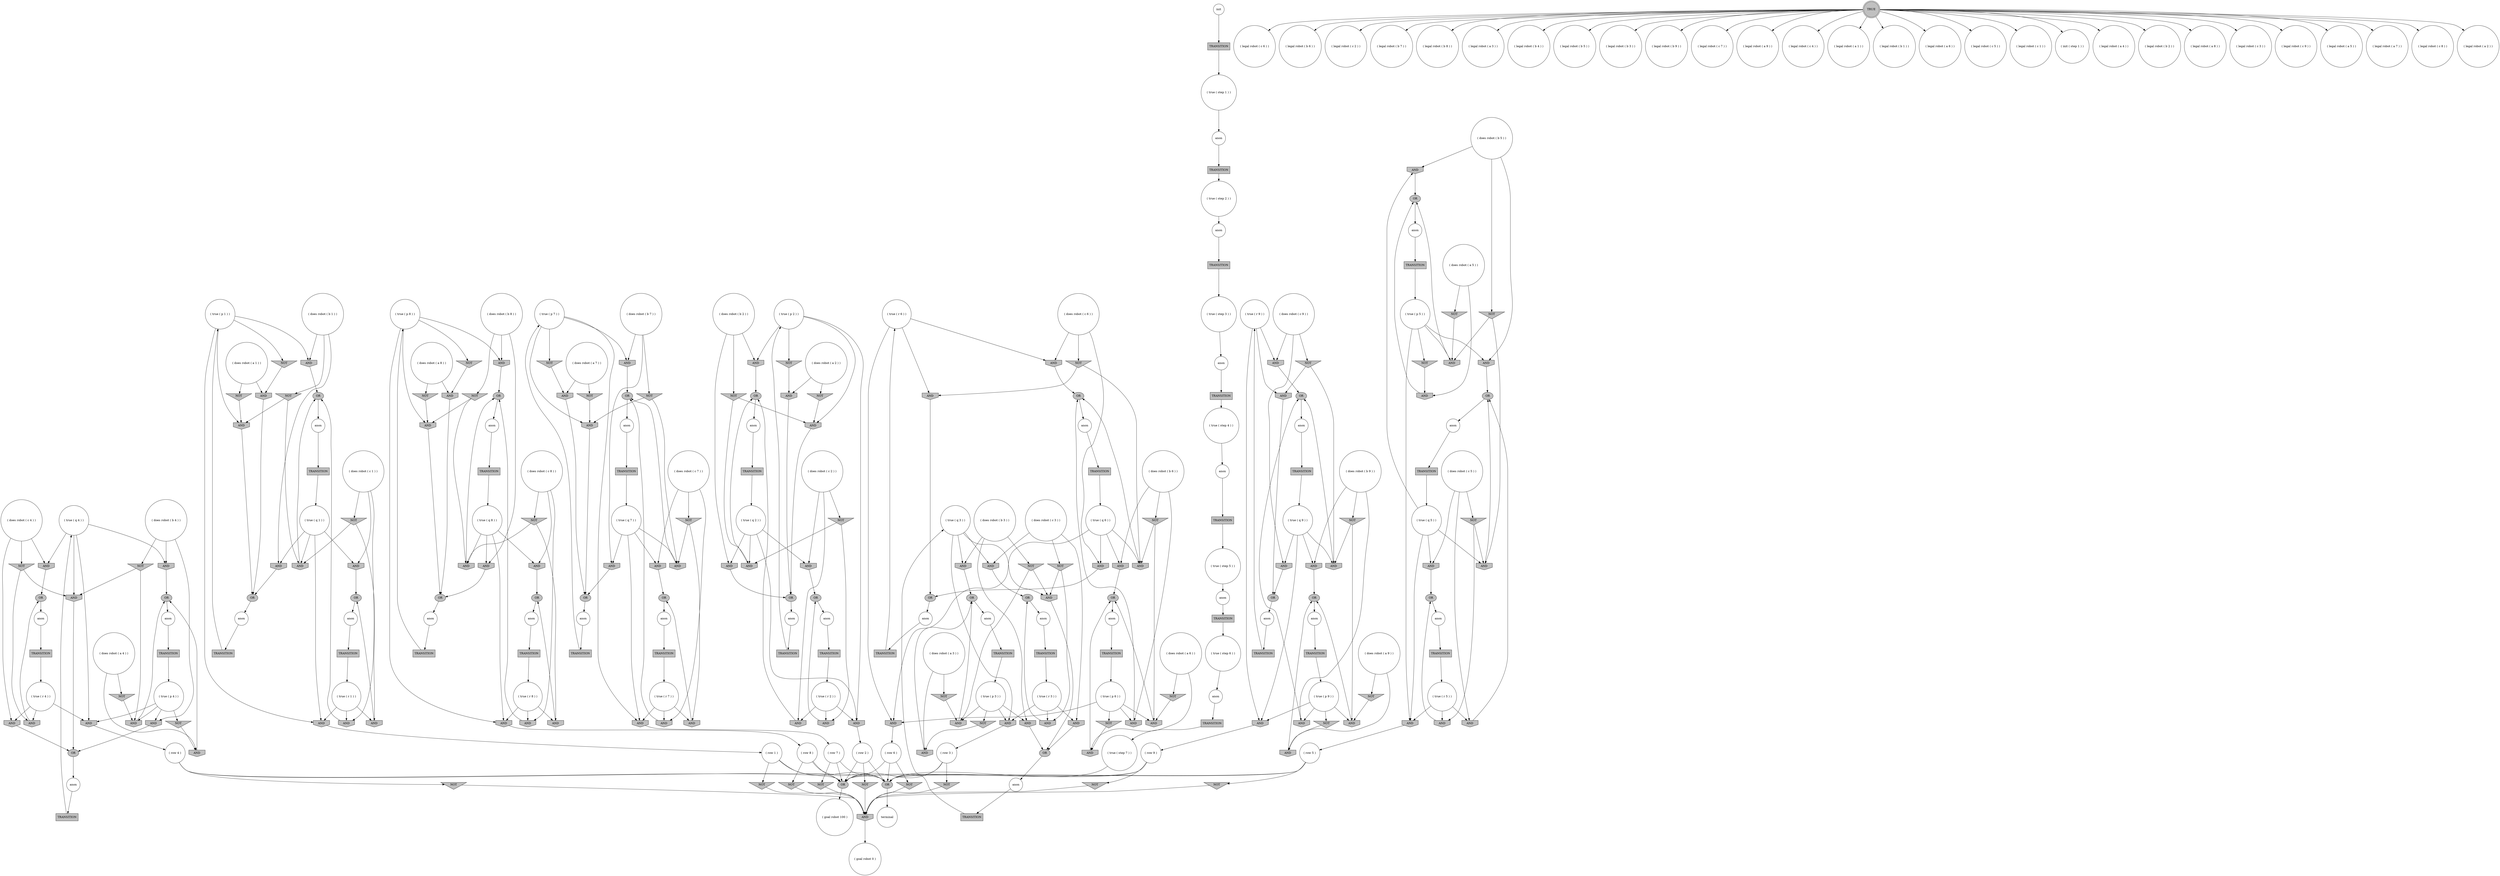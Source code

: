 digraph propNet
{
	"@15d529be"[shape=invhouse, style= filled, fillcolor=grey, label="AND"]; "@15d529be"->"@65334b1a"; 
	"@422eb6e9"[shape=circle, style= filled, fillcolor=white, label="( legal robot ( c 6 ) )"]; 
	"@54b8cdc"[shape=circle, style= filled, fillcolor=white, label="( legal robot ( b 6 ) )"]; 
	"@75cfa3d2"[shape=invhouse, style= filled, fillcolor=grey, label="AND"]; "@75cfa3d2"->"@8e7da60"; 
	"@45884319"[shape=box, style= filled, fillcolor=grey, label="TRANSITION"]; "@45884319"->"@16dd6ae7"; 
	"@55593225"[shape=invtriangle, style= filled, fillcolor=grey, label="NOT"]; "@55593225"->"@52eb46e9"; 
	"@27b4de03"[shape=ellipse, style= filled, fillcolor=grey, label="OR"]; "@27b4de03"->"@535bab52"; 
	"@3ac67f69"[shape=invhouse, style= filled, fillcolor=grey, label="AND"]; "@3ac67f69"->"@2ef7d41f"; 
	"@1faf67f0"[shape=circle, style= filled, fillcolor=white, label="( does robot ( c 4 ) )"]; "@1faf67f0"->"@73c94b51"; "@1faf67f0"->"@3ac67f69"; "@1faf67f0"->"@34d0cdd0"; 
	"@3bb6a350"[shape=circle, style= filled, fillcolor=white, label="anon"]; "@3bb6a350"->"@424de67"; 
	"@13a183d2"[shape=box, style= filled, fillcolor=grey, label="TRANSITION"]; "@13a183d2"->"@45609812"; 
	"@5260acdc"[shape=invhouse, style= filled, fillcolor=grey, label="AND"]; "@5260acdc"->"@6688cf9e"; 
	"@5886f847"[shape=circle, style= filled, fillcolor=white, label="( true ( p 7 ) )"]; "@5886f847"->"@68cab3bf"; "@5886f847"->"@479e0994"; "@5886f847"->"@7d8aea9e"; "@5886f847"->"@9e4acce"; 
	"@4bd66d2f"[shape=circle, style= filled, fillcolor=white, label="( does robot ( b 8 ) )"]; "@4bd66d2f"->"@4f025f9f"; "@4bd66d2f"->"@6a9a4f8e"; "@4bd66d2f"->"@12231e35"; 
	"@24aaa392"[shape=circle, style= filled, fillcolor=white, label="anon"]; "@24aaa392"->"@326d234c"; 
	"@6d3552ed"[shape=circle, style= filled, fillcolor=white, label="( true ( r 6 ) )"]; "@6d3552ed"->"@685de82a"; "@6d3552ed"->"@596e0123"; "@6d3552ed"->"@3eea8847"; 
	"@55ac9683"[shape=invhouse, style= filled, fillcolor=grey, label="AND"]; "@55ac9683"->"@3e9f26c7"; 
	"@165f5a4"[shape=circle, style= filled, fillcolor=white, label="( row 6 )"]; "@165f5a4"->"@266286e3"; "@165f5a4"->"@d28d900"; "@165f5a4"->"@28f337b"; 
	"@42aaf2ef"[shape=circle, style= filled, fillcolor=white, label="anon"]; "@42aaf2ef"->"@45884319"; 
	"@10853e51"[shape=box, style= filled, fillcolor=grey, label="TRANSITION"]; "@10853e51"->"@3dd6e4a4"; 
	"@21aec0d1"[shape=box, style= filled, fillcolor=grey, label="TRANSITION"]; "@21aec0d1"->"@3fa99295"; 
	"@55fa12f6"[shape=circle, style= filled, fillcolor=white, label="( does robot ( c 9 ) )"]; "@55fa12f6"->"@18a60d19"; "@55fa12f6"->"@31efa79f"; "@55fa12f6"->"@14f30093"; 
	"@772a3766"[shape=ellipse, style= filled, fillcolor=grey, label="OR"]; "@772a3766"->"@749b46a8"; 
	"@30813486"[shape=invhouse, style= filled, fillcolor=grey, label="AND"]; "@30813486"->"@29cc3436"; 
	"@1a055ff4"[shape=circle, style= filled, fillcolor=white, label="( true ( r 4 ) )"]; "@1a055ff4"->"@78782dc6"; "@1a055ff4"->"@73c94b51"; "@1a055ff4"->"@2cd90727"; 
	"@1310c2e8"[shape=box, style= filled, fillcolor=grey, label="TRANSITION"]; "@1310c2e8"->"@41eab16b"; 
	"@e91c310"[shape=circle, style= filled, fillcolor=white, label="anon"]; "@e91c310"->"@61145cc"; 
	"@5d08e435"[shape=circle, style= filled, fillcolor=white, label="( true ( step 6 ) )"]; "@5d08e435"->"@4eb4dcd9"; 
	"@46b9979b"[shape=invtriangle, style= filled, fillcolor=grey, label="NOT"]; "@46b9979b"->"@42906563"; 
	"@d1a9f20"[shape=circle, style= filled, fillcolor=white, label="anon"]; "@d1a9f20"->"@2c10d16b"; 
	"@ef0cda1"[shape=invhouse, style= filled, fillcolor=grey, label="AND"]; "@ef0cda1"->"@2dbbec72"; 
	"@65c0035b"[shape=circle, style= filled, fillcolor=white, label="( true ( r 5 ) )"]; "@65c0035b"->"@6a4ef523"; "@65c0035b"->"@115c6cb"; "@65c0035b"->"@3dee2310"; 
	"@4d737e47"[shape=circle, style= filled, fillcolor=white, label="( row 4 )"]; "@4d737e47"->"@d28d900"; "@4d737e47"->"@28f337b"; "@4d737e47"->"@2096ed8b"; 
	"@62e596c9"[shape=circle, style= filled, fillcolor=white, label="( legal robot ( c 2 ) )"]; 
	"@230cc23b"[shape=circle, style= filled, fillcolor=white, label="( legal robot ( b 7 ) )"]; 
	"@2dbbec72"[shape=ellipse, style= filled, fillcolor=grey, label="OR"]; "@2dbbec72"->"@ca047d3"; 
	"@20e74663"[shape=invhouse, style= filled, fillcolor=grey, label="AND"]; "@20e74663"->"@8cff5ed"; 
	"@3dae3050"[shape=circle, style= filled, fillcolor=white, label="anon"]; "@3dae3050"->"@57f4ea9d"; 
	"@28f337b"[shape=ellipse, style= filled, fillcolor=grey, label="OR"]; "@28f337b"->"@77cd18d"; 
	"@4eb4dcd9"[shape=circle, style= filled, fillcolor=white, label="anon"]; "@4eb4dcd9"->"@7f32e233"; 
	"@1a9830bc"[shape=invhouse, style= filled, fillcolor=grey, label="AND"]; "@1a9830bc"->"@544cb3a4"; 
	"@6688cf9e"[shape=circle, style= filled, fillcolor=white, label="( row 9 )"]; "@6688cf9e"->"@d28d900"; "@6688cf9e"->"@28f337b"; "@6688cf9e"->"@656ad447"; 
	"@3dee2310"[shape=invhouse, style= filled, fillcolor=grey, label="AND"]; "@3dee2310"->"@3669ae9f"; 
	"@41eab16b"[shape=circle, style= filled, fillcolor=white, label="( true ( p 3 ) )"]; "@41eab16b"->"@3aa450bb"; "@41eab16b"->"@cccfa5e"; "@41eab16b"->"@c5eb8a"; "@41eab16b"->"@3dc98360"; 
	"@16dd6ae7"[shape=circle, style= filled, fillcolor=white, label="( true ( p 1 ) )"]; "@16dd6ae7"->"@52ff366c"; "@16dd6ae7"->"@55ac9683"; "@16dd6ae7"->"@3146a9a"; "@16dd6ae7"->"@724eda4a"; 
	"@3c954549"[shape=invtriangle, style= filled, fillcolor=grey, label="NOT"]; "@3c954549"->"@6bf7dab1"; 
	"@5daabda3"[shape=invhouse, style= filled, fillcolor=grey, label="AND"]; "@5daabda3"->"@2b5fe9c3"; 
	"@18ac0a60"[shape=invhouse, style= filled, fillcolor=grey, label="AND"]; "@18ac0a60"->"@74a17378"; 
	"@574a3347"[shape=circle, style= filled, fillcolor=white, label="( legal robot ( b 8 ) )"]; 
	"@3669ae9f"[shape=ellipse, style= filled, fillcolor=grey, label="OR"]; "@3669ae9f"->"@544764a1"; 
	"@78782dc6"[shape=invhouse, style= filled, fillcolor=grey, label="AND"]; "@78782dc6"->"@2ef7d41f"; 
	"@4bcfd41a"[shape=invhouse, style= filled, fillcolor=grey, label="AND"]; "@4bcfd41a"->"@6df0c3ef"; 
	"@225765b0"[shape=circle, style= filled, fillcolor=white, label="( does robot ( a 4 ) )"]; "@225765b0"->"@7c2fbdd2"; "@225765b0"->"@29f40a61"; 
	"@7afdd15b"[shape=circle, style= filled, fillcolor=white, label="anon"]; "@7afdd15b"->"@1310c2e8"; 
	"@789ddfa3"[shape=circle, style= filled, fillcolor=white, label="( legal robot ( a 3 ) )"]; 
	"@2fc83d89"[shape=invtriangle, style= filled, fillcolor=grey, label="NOT"]; "@2fc83d89"->"@34005e1"; "@2fc83d89"->"@52eb46e9"; 
	"@75ce4608"[shape=ellipse, style= filled, fillcolor=grey, label="OR"]; "@75ce4608"->"@3957f3a4"; 
	"@2d76343e"[shape=circle, style= filled, fillcolor=white, label="anon"]; "@2d76343e"->"@7ae77ca4"; 
	"@26bb2f6e"[shape=circle, style= filled, fillcolor=white, label="( true ( step 2 ) )"]; "@26bb2f6e"->"@55afbf49"; 
	"@74f2794a"[shape=circle, style= filled, fillcolor=white, label="( legal robot ( b 4 ) )"]; 
	"@40591a4d"[shape=circle, style= filled, fillcolor=white, label="( does robot ( c 1 ) )"]; "@40591a4d"->"@d1cbec9"; "@40591a4d"->"@50f6d9ca"; "@40591a4d"->"@19cdd63c"; 
	"@5e56ff18"[shape=circle, style= filled, fillcolor=white, label="( true ( p 5 ) )"]; "@5e56ff18"->"@115c6cb"; "@5e56ff18"->"@6a844689"; "@5e56ff18"->"@3f88d2ae"; "@5e56ff18"->"@7a8f6d64"; 
	"@596e0123"[shape=invhouse, style= filled, fillcolor=grey, label="AND"]; "@596e0123"->"@1b1fb141"; 
	"@3d317ab"[shape=circle, style= filled, fillcolor=white, label="( row 1 )"]; "@3d317ab"->"@59678f0a"; "@3d317ab"->"@d28d900"; "@3d317ab"->"@28f337b"; 
	"@23030dda"[shape=circle, style= filled, fillcolor=white, label="( does robot ( a 3 ) )"]; "@23030dda"->"@79b04310"; "@23030dda"->"@4e5a5622"; 
	"@42906563"[shape=invhouse, style= filled, fillcolor=grey, label="AND"]; "@42906563"->"@3316f2e6"; 
	"@6c1ef8f5"[shape=invtriangle, style= filled, fillcolor=grey, label="NOT"]; "@6c1ef8f5"->"@4896b555"; 
	"@1bbe4050"[shape=box, style= filled, fillcolor=grey, label="TRANSITION"]; "@1bbe4050"->"@6cbbe73b"; 
	"@1335bdd3"[shape=invtriangle, style= filled, fillcolor=grey, label="NOT"]; "@1335bdd3"->"@36592bb1"; "@1335bdd3"->"@2d41717f"; 
	"@2d9ffd6f"[shape=circle, style= filled, fillcolor=white, label="( row 8 )"]; "@2d9ffd6f"->"@6c1ef8f5"; "@2d9ffd6f"->"@d28d900"; "@2d9ffd6f"->"@28f337b"; 
	"@60a2f435"[shape=invtriangle, style= filled, fillcolor=grey, label="NOT"]; "@60a2f435"->"@6a4ef523"; "@60a2f435"->"@179b3d1b"; 
	"@20ae8542"[shape=box, style= filled, fillcolor=grey, label="TRANSITION"]; "@20ae8542"->"@7488485f"; 
	"@7e54864c"[shape=circle, style= filled, fillcolor=white, label="( true ( q 1 ) )"]; "@7e54864c"->"@52ff366c"; "@7e54864c"->"@50f6d9ca"; "@7e54864c"->"@4f801c4"; "@7e54864c"->"@3b3219ed"; 
	"@2ef7d41f"[shape=ellipse, style= filled, fillcolor=grey, label="OR"]; "@2ef7d41f"->"@10875750"; 
	"@6ce5d155"[shape=circle, style= filled, fillcolor=white, label="( true ( q 9 ) )"]; "@6ce5d155"->"@5260acdc"; "@6ce5d155"->"@31efa79f"; "@6ce5d155"->"@34005e1"; "@6ce5d155"->"@20d48785"; 
	"@c5eb8a"[shape=invhouse, style= filled, fillcolor=grey, label="AND"]; "@c5eb8a"->"@7e3bfb66"; 
	"@71e0338f"[shape=invtriangle, style= filled, fillcolor=grey, label="NOT"]; "@71e0338f"->"@36592bb1"; 
	"@68cab3bf"[shape=invhouse, style= filled, fillcolor=grey, label="AND"]; "@68cab3bf"->"@22a866a9"; 
	"@26f50154"[shape=invtriangle, style= filled, fillcolor=grey, label="NOT"]; "@26f50154"->"@1f2a45c7"; 
	"@24d3e83f"[shape=circle, style= filled, fillcolor=white, label="( true ( p 8 ) )"]; "@24d3e83f"->"@4ed95bc3"; "@24d3e83f"->"@620f1399"; "@24d3e83f"->"@4f025f9f"; "@24d3e83f"->"@6ebf8cf5"; 
	"@620f1399"[shape=invtriangle, style= filled, fillcolor=grey, label="NOT"]; "@620f1399"->"@4bcfd41a"; 
	"@3126cb1a"[shape=invhouse, style= filled, fillcolor=grey, label="AND"]; "@3126cb1a"->"@7e3bfb66"; 
	"@555669ae"[shape=invtriangle, style= filled, fillcolor=grey, label="NOT"]; "@555669ae"->"@1c344a47"; "@555669ae"->"@9e4acce"; 
	"@4f801c4"[shape=invhouse, style= filled, fillcolor=grey, label="AND"]; "@4f801c4"->"@3e9f26c7"; 
	"@76e5f3d2"[shape=ellipse, style= filled, fillcolor=grey, label="OR"]; "@76e5f3d2"->"@72ea9cf9"; 
	"@22a866a9"[shape=circle, style= filled, fillcolor=white, label="( row 7 )"]; "@22a866a9"->"@e85b4c5"; "@22a866a9"->"@d28d900"; "@22a866a9"->"@28f337b"; 
	"@78e785aa"[shape=invhouse, style= filled, fillcolor=grey, label="AND"]; "@78e785aa"->"@48412739"; 
	"@1de00761"[shape=invtriangle, style= filled, fillcolor=grey, label="NOT"]; "@1de00761"->"@4896b555"; 
	"@57f4ea9d"[shape=box, style= filled, fillcolor=grey, label="TRANSITION"]; "@57f4ea9d"->"@d7f2dac"; 
	"@7869cfe0"[shape=circle, style= filled, fillcolor=white, label="( true ( p 6 ) )"]; "@7869cfe0"->"@2c4a1908"; "@7869cfe0"->"@3c954549"; "@7869cfe0"->"@3eea8847"; "@7869cfe0"->"@7e628e42"; 
	"@2d41717f"[shape=invhouse, style= filled, fillcolor=grey, label="AND"]; "@2d41717f"->"@29cc3436"; 
	"@34adb165"[shape=box, style= filled, fillcolor=grey, label="TRANSITION"]; "@34adb165"->"@ae4cf81"; 
	"@274cbf3f"[shape=ellipse, style= filled, fillcolor=grey, label="OR"]; "@274cbf3f"->"@1f9fd541"; 
	"@54d57bcb"[shape=invhouse, style= filled, fillcolor=grey, label="AND"]; "@54d57bcb"->"@6ecb741e"; 
	"@711dc088"[shape=circle, style= filled, fillcolor=white, label="( does robot ( b 1 ) )"]; "@711dc088"->"@584b5abc"; "@711dc088"->"@4f801c4"; "@711dc088"->"@724eda4a"; 
	"@429addef"[shape=invhouse, style= filled, fillcolor=grey, label="AND"]; "@429addef"->"@29cc3436"; 
	"@12231e35"[shape=invhouse, style= filled, fillcolor=grey, label="AND"]; "@12231e35"->"@6df0c3ef"; 
	"@5af92541"[shape=circle, style= filled, fillcolor=white, label="( legal robot ( b 5 ) )"]; 
	"@1f2a45c7"[shape=invhouse, style= filled, fillcolor=grey, label="AND"]; "@1f2a45c7"->"@2dbbec72"; 
	"@424de67"[shape=box, style= filled, fillcolor=grey, label="TRANSITION"]; "@424de67"->"@26bb2f6e"; 
	"@3214512e"[shape=circle, style= filled, fillcolor=white, label="( true ( step 7 ) )"]; "@3214512e"->"@28f337b"; 
	"@554dba7f"[shape=circle, style= filled, fillcolor=white, label="( legal robot ( b 3 ) )"]; 
	"@5f048099"[shape=invtriangle, style= filled, fillcolor=grey, label="NOT"]; "@5f048099"->"@4896b555"; 
	"@1aa3c177"[shape=circle, style= filled, fillcolor=white, label="( legal robot ( b 9 ) )"]; 
	"@48412739"[shape=ellipse, style= filled, fillcolor=grey, label="OR"]; "@48412739"->"@2d76343e"; 
	"@6ecb741e"[shape=ellipse, style= filled, fillcolor=grey, label="OR"]; "@6ecb741e"->"@6f349665"; 
	"@502a5a5e"[shape=invhouse, style= filled, fillcolor=grey, label="AND"]; "@502a5a5e"->"@76e5f3d2"; 
	"@14f30093"[shape=invtriangle, style= filled, fillcolor=grey, label="NOT"]; "@14f30093"->"@5daabda3"; "@14f30093"->"@34005e1"; 
	"@1d83bfee"[shape=box, style= filled, fillcolor=grey, label="TRANSITION"]; "@1d83bfee"->"@5d08e435"; 
	"@7baf1ad8"[shape=circle, style= filled, fillcolor=white, label="( does robot ( c 7 ) )"]; "@7baf1ad8"->"@757ecdf0"; "@7baf1ad8"->"@250b9a58"; "@7baf1ad8"->"@20e74663"; 
	"@2d382988"[shape=circle, style= filled, fillcolor=white, label="( legal robot ( c 7 ) )"]; 
	"@2e22f376"[shape=circle, style= filled, fillcolor=white, label="( legal robot ( a 9 ) )"]; 
	"@64964f8e"[shape=circle, style= filled, fillcolor=white, label="anon"]; "@64964f8e"->"@50a969e4"; 
	"@4f025f9f"[shape=invhouse, style= filled, fillcolor=grey, label="AND"]; "@4f025f9f"->"@772a3766"; 
	"@31efa79f"[shape=invhouse, style= filled, fillcolor=grey, label="AND"]; "@31efa79f"->"@2b5fe9c3"; 
	"@546ec21a"[shape=invhouse, style= filled, fillcolor=grey, label="AND"]; "@546ec21a"->"@1cfbf107"; 
	"@34005e1"[shape=invhouse, style= filled, fillcolor=grey, label="AND"]; "@34005e1"->"@76e5f3d2"; 
	"@8fea539"[shape=box, style= filled, fillcolor=grey, label="TRANSITION"]; "@8fea539"->"@7e54864c"; 
	"@4382f3da"[shape=circle, style= filled, fillcolor=white, label="( does robot ( a 1 ) )"]; "@4382f3da"->"@3162a60a"; "@4382f3da"->"@74ee7e66"; 
	"@34d0cdd0"[shape=invtriangle, style= filled, fillcolor=grey, label="NOT"]; "@34d0cdd0"->"@75cfa3d2"; "@34d0cdd0"->"@78782dc6"; 
	"@6a4ef523"[shape=invhouse, style= filled, fillcolor=grey, label="AND"]; "@6a4ef523"->"@48412739"; 
	"@775978e7"[shape=box, style= filled, fillcolor=grey, label="TRANSITION"]; "@775978e7"->"@c92fa70"; 
	"@44708aff"[shape=circle, style= filled, fillcolor=white, label="( does robot ( b 5 ) )"]; "@44708aff"->"@15d529be"; "@44708aff"->"@38b58e73"; "@44708aff"->"@7a8f6d64"; 
	"@3b3219ed"[shape=invhouse, style= filled, fillcolor=grey, label="AND"]; "@3b3219ed"->"@274cbf3f"; 
	"@61145cc"[shape=box, style= filled, fillcolor=grey, label="TRANSITION"]; "@61145cc"->"@1e0c386d"; 
	"@4c89a2d9"[shape=circle, style= filled, fillcolor=white, label="( true ( step 4 ) )"]; "@4c89a2d9"->"@e91c310"; 
	"@6cbbe73b"[shape=circle, style= filled, fillcolor=white, label="( true ( q 2 ) )"]; "@6cbbe73b"->"@ef0cda1"; "@6cbbe73b"->"@546ec21a"; "@6cbbe73b"->"@2d41717f"; "@6cbbe73b"->"@5054c2b8"; 
	"@749b46a8"[shape=circle, style= filled, fillcolor=white, label="anon"]; "@749b46a8"->"@50d55a0f"; 
	"@38b58e73"[shape=invtriangle, style= filled, fillcolor=grey, label="NOT"]; "@38b58e73"->"@3f88d2ae"; "@38b58e73"->"@179b3d1b"; 
	"@c92fa70"[shape=circle, style= filled, fillcolor=white, label="( true ( p 9 ) )"]; "@c92fa70"->"@5260acdc"; "@c92fa70"->"@502a5a5e"; "@c92fa70"->"@52eb46e9"; "@c92fa70"->"@46b9979b"; 
	"@2b316b76"[shape=invhouse, style= filled, fillcolor=grey, label="AND"]; "@2b316b76"->"@544cb3a4"; 
	"@2ca98e77"[shape=circle, style= filled, fillcolor=white, label="( does robot ( b 9 ) )"]; "@2ca98e77"->"@20d48785"; "@2ca98e77"->"@502a5a5e"; "@2ca98e77"->"@2fc83d89"; 
	"@6908af2a"[shape=invhouse, style= filled, fillcolor=grey, label="AND"]; "@6908af2a"->"@7e3bfb66"; 
	"@14a1ee92"[shape=circle, style= filled, fillcolor=white, label="( does robot ( b 2 ) )"]; "@14a1ee92"->"@ef0cda1"; "@14a1ee92"->"@429addef"; "@14a1ee92"->"@1335bdd3"; 
	"@50a969e4"[shape=box, style= filled, fillcolor=grey, label="TRANSITION"]; "@50a969e4"->"@578caee7"; 
	"@4f0e98d8"[shape=circle, style= filled, fillcolor=white, label="( legal robot ( c 4 ) )"]; 
	"@d7f2dac"[shape=circle, style= filled, fillcolor=white, label="( true ( q 6 ) )"]; "@d7f2dac"->"@3eea8847"; "@d7f2dac"->"@2c473996"; "@d7f2dac"->"@2c5a1e6b"; "@d7f2dac"->"@71284f8e"; 
	"@ca047d3"[shape=circle, style= filled, fillcolor=white, label="anon"]; "@ca047d3"->"@13a183d2"; 
	"@2fbe1e75"[shape=circle, style= filled, fillcolor=white, label="( true ( q 7 ) )"]; "@2fbe1e75"->"@68cab3bf"; "@2fbe1e75"->"@20e74663"; "@2fbe1e75"->"@1c344a47"; "@2fbe1e75"->"@1a9830bc"; 
	"@1d77daaa"[shape=circle, style= filled, fillcolor=white, label="anon"]; "@1d77daaa"->"@1bbe4050"; 
	"@276c2195"[shape=box, style= filled, fillcolor=grey, label="TRANSITION"]; "@276c2195"->"@6d3552ed"; 
	"@74ee7e66"[shape=invtriangle, style= filled, fillcolor=grey, label="NOT"]; "@74ee7e66"->"@55ac9683"; 
	"@7d8aea9e"[shape=invtriangle, style= filled, fillcolor=grey, label="NOT"]; "@7d8aea9e"->"@2b316b76"; 
	"@530a3ffc"[shape=circle, style= filled, fillcolor=white, label="( does robot ( a 5 ) )"]; "@530a3ffc"->"@12330301"; "@530a3ffc"->"@7af45732"; 
	"@326d234c"[shape=box, style= filled, fillcolor=grey, label="TRANSITION"]; "@326d234c"->"@4c89a2d9"; 
	"@7994d431"[shape=circle, style= filled, fillcolor=white, label="( legal robot ( a 1 ) )"]; 
	"@316c171f"[shape=box, style= filled, fillcolor=grey, label="TRANSITION"]; "@316c171f"->"@2fbe1e75"; 
	"@1afcfd10"[shape=circle, style= filled, fillcolor=white, label="( legal robot ( b 1 ) )"]; 
	"@3146a9a"[shape=invtriangle, style= filled, fillcolor=grey, label="NOT"]; "@3146a9a"->"@3162a60a"; 
	"@8bfaf9f"[shape=circle, style= filled, fillcolor=white, label="( does robot ( c 5 ) )"]; "@8bfaf9f"->"@78e785aa"; "@8bfaf9f"->"@60a2f435"; "@8bfaf9f"->"@3dee2310"; 
	"@19f71b53"[shape=circle, style= filled, fillcolor=white, label="( legal robot ( a 6 ) )"]; 
	"@544cb3a4"[shape=ellipse, style= filled, fillcolor=grey, label="OR"]; "@544cb3a4"->"@77a5ff38"; 
	"@4f114133"[shape=invtriangle, style= filled, fillcolor=grey, label="NOT"]; "@4f114133"->"@75cfa3d2"; "@4f114133"->"@54d57bcb"; 
	"@74ed41f8"[shape=box, style= filled, fillcolor=grey, label="TRANSITION"]; "@74ed41f8"->"@49e31c3e"; 
	"@8cff5ed"[shape=ellipse, style= filled, fillcolor=grey, label="OR"]; "@8cff5ed"->"@d1a9f20"; 
	"@17f17060"[shape=circle, style= filled, fillcolor=white, label="( does robot ( b 3 ) )"]; "@17f17060"->"@185f62a9"; "@17f17060"->"@c5eb8a"; "@17f17060"->"@6c08bae7"; 
	"@69a66ce8"[shape=circle, style= filled, fillcolor=white, label="( legal robot ( c 5 ) )"]; 
	"@4ed95bc3"[shape=invhouse, style= filled, fillcolor=grey, label="AND"]; "@4ed95bc3"->"@2d9ffd6f"; 
	"@c4cdf7e"[shape=invhouse, style= filled, fillcolor=grey, label="AND"]; "@c4cdf7e"->"@25754daa"; 
	"@7e3bfb66"[shape=ellipse, style= filled, fillcolor=grey, label="OR"]; "@7e3bfb66"->"@13f62649"; 
	"@2db1d931"[shape=circle, style= filled, fillcolor=white, label="anon"]; "@2db1d931"->"@10853e51"; 
	"@1cfbf107"[shape=circle, style= filled, fillcolor=white, label="( row 2 )"]; "@1cfbf107"->"@1de00761"; "@1cfbf107"->"@d28d900"; "@1cfbf107"->"@28f337b"; 
	"@179b3d1b"[shape=invhouse, style= filled, fillcolor=grey, label="AND"]; "@179b3d1b"->"@3669ae9f"; 
	"@36592bb1"[shape=invhouse, style= filled, fillcolor=grey, label="AND"]; "@36592bb1"->"@2dbbec72"; 
	"@e85b4c5"[shape=invtriangle, style= filled, fillcolor=grey, label="NOT"]; "@e85b4c5"->"@4896b555"; 
	"@71284f8e"[shape=invhouse, style= filled, fillcolor=grey, label="AND"]; "@71284f8e"->"@75ce4608"; 
	"@1b286c71"[shape=box, style= filled, fillcolor=grey, label="TRANSITION"]; "@1b286c71"->"@1a055ff4"; 
	"@2825a5d2"[shape=invhouse, style= filled, fillcolor=grey, label="AND"]; "@2825a5d2"->"@25754daa"; 
	"@685de82a"[shape=invhouse, style= filled, fillcolor=grey, label="AND"]; "@685de82a"->"@75ce4608"; 
	"@2267211b"[shape=box, style= filled, fillcolor=grey, label="TRANSITION"]; "@2267211b"->"@5886f847"; 
	"@440f52ed"[shape=circle, style= filled, fillcolor=white, label="( does robot ( c 8 ) )"]; "@440f52ed"->"@4a0d6883"; "@440f52ed"->"@147834eb"; "@440f52ed"->"@28bc917c"; 
	"@5d36d1d7"[shape=circle, style= filled, fillcolor=white, label="( does robot ( a 6 ) )"]; "@5d36d1d7"->"@6bf7dab1"; "@5d36d1d7"->"@3f3cbbbf"; 
	"@25754daa"[shape=ellipse, style= filled, fillcolor=grey, label="OR"]; "@25754daa"->"@383de71c"; 
	"@59678f0a"[shape=invtriangle, style= filled, fillcolor=grey, label="NOT"]; "@59678f0a"->"@4896b555"; 
	"@5d6f13bb"[shape=circle, style= filled, fillcolor=white, label="( true ( step 3 ) )"]; "@5d6f13bb"->"@24aaa392"; 
	"@3f88d2ae"[shape=invhouse, style= filled, fillcolor=grey, label="AND"]; "@3f88d2ae"->"@65334b1a"; 
	"@65a0c382"[shape=box, style= filled, fillcolor=grey, label="TRANSITION"]; "@65a0c382"->"@5d6f13bb"; 
	"@57d62a85"[shape=circle, style= filled, fillcolor=white, label="( row 3 )"]; "@57d62a85"->"@5f048099"; "@57d62a85"->"@d28d900"; "@57d62a85"->"@28f337b"; 
	"@7dbc345a"[shape=circle, style= filled, fillcolor=white, label="( does robot ( b 4 ) )"]; "@7dbc345a"->"@4f114133"; "@7dbc345a"->"@4240eca3"; "@7dbc345a"->"@1aa0e220"; 
	"@73c94b51"[shape=invhouse, style= filled, fillcolor=grey, label="AND"]; "@73c94b51"->"@8e7da60"; 
	"@537e7f88"[shape=circle, style= filled, fillcolor=white, label="( legal robot ( c 1 ) )"]; 
	"@57fd5730"[shape=circle, style= filled, fillcolor=white, label="init"]; "@57fd5730"->"@39673d71"; 
	"@77cd18d"[shape=circle, style= filled, fillcolor=white, label="terminal"]; 
	"@1b1fb141"[shape=ellipse, style= filled, fillcolor=grey, label="OR"]; "@1b1fb141"->"@3dae3050"; 
	"@38dd2a4f"[shape=invhouse, style= filled, fillcolor=grey, label="AND"]; "@38dd2a4f"->"@772a3766"; 
	"@5b5034e0"[shape=invtriangle, style= filled, fillcolor=grey, label="NOT"]; "@5b5034e0"->"@6ebf8cf5"; 
	"@3de70e12"[shape=invtriangle, style= filled, fillcolor=grey, label="NOT"]; "@3de70e12"->"@3126cb1a"; "@3de70e12"->"@c4cdf7e"; 
	"@2f620d92"[shape=box, style= filled, fillcolor=grey, label="TRANSITION"]; "@2f620d92"->"@346fe350"; 
	"@2c4a1908"[shape=invhouse, style= filled, fillcolor=grey, label="AND"]; "@2c4a1908"->"@657df9ec"; 
	"@6f349665"[shape=circle, style= filled, fillcolor=white, label="anon"]; "@6f349665"->"@2f620d92"; 
	"@a54f742"[shape=circle, style= filled, fillcolor=white, label="( init ( step 1 ) )"]; 
	"@55afbf49"[shape=circle, style= filled, fillcolor=white, label="anon"]; "@55afbf49"->"@65a0c382"; 
	"@2c473996"[shape=invhouse, style= filled, fillcolor=grey, label="AND"]; "@2c473996"->"@657df9ec"; 
	"@2c5a1e6b"[shape=invhouse, style= filled, fillcolor=grey, label="AND"]; "@2c5a1e6b"->"@1b1fb141"; 
	"@680ffc1c"[shape=circle, style= filled, fillcolor=white, label="( legal robot ( a 4 ) )"]; 
	"@3316f2e6"[shape=ellipse, style= filled, fillcolor=grey, label="OR"]; "@3316f2e6"->"@27a4f43e"; 
	"@6a844689"[shape=invtriangle, style= filled, fillcolor=grey, label="NOT"]; "@6a844689"->"@12330301"; 
	"@3aa450bb"[shape=invtriangle, style= filled, fillcolor=grey, label="NOT"]; "@3aa450bb"->"@79b04310"; 
	"@396e1dd8"[shape=circle, style= filled, fillcolor=white, label="( does robot ( a 8 ) )"]; "@396e1dd8"->"@4bcfd41a"; "@396e1dd8"->"@5b5034e0"; 
	"@50f6d9ca"[shape=invhouse, style= filled, fillcolor=grey, label="AND"]; "@50f6d9ca"->"@74a17378"; 
	"@77a5ff38"[shape=circle, style= filled, fillcolor=white, label="anon"]; "@77a5ff38"->"@2267211b"; 
	"@6ebf8cf5"[shape=invhouse, style= filled, fillcolor=grey, label="AND"]; "@6ebf8cf5"->"@6df0c3ef"; 
	"@5fda3acc"[shape=circle, style= filled, fillcolor=white, label="( true ( q 8 ) )"]; "@5fda3acc"->"@4ed95bc3"; "@5fda3acc"->"@38dd2a4f"; "@5fda3acc"->"@147834eb"; "@5fda3acc"->"@12231e35"; 
	"@74be95bf"[shape=circle, style= filled, fillcolor=white, label="( goal robot 100 )"]; 
	"@5fda692f"[shape=invtriangle, style= filled, fillcolor=grey, label="NOT"]; "@5fda692f"->"@7c2fbdd2"; 
	"@12330301"[shape=invhouse, style= filled, fillcolor=grey, label="AND"]; "@12330301"->"@65334b1a"; 
	"@266286e3"[shape=invtriangle, style= filled, fillcolor=grey, label="NOT"]; "@266286e3"->"@4896b555"; 
	"@52ff366c"[shape=invhouse, style= filled, fillcolor=grey, label="AND"]; "@52ff366c"->"@3d317ab"; 
	"@72ea9cf9"[shape=circle, style= filled, fillcolor=white, label="anon"]; "@72ea9cf9"->"@670bb83e"; 
	"@486ca716"[shape=circle, style= filled, fillcolor=white, label="( legal robot ( b 2 ) )"]; 
	"@30d46b95"[shape=invhouse, style= filled, fillcolor=grey, label="AND"]; "@30d46b95"->"@3d3cb165"; 
	"@31a32902"[shape=circle, style= filled, fillcolor=white, label="anon"]; "@31a32902"->"@6770526a"; 
	"@794f8b9a"[shape=circle, style= filled, fillcolor=white, label="( does robot ( b 7 ) )"]; "@794f8b9a"->"@479e0994"; "@794f8b9a"->"@555669ae"; "@794f8b9a"->"@1a9830bc"; 
	"@6a9a4f8e"[shape=invtriangle, style= filled, fillcolor=grey, label="NOT"]; "@6a9a4f8e"->"@38dd2a4f"; "@6a9a4f8e"->"@6ebf8cf5"; 
	"@36a11e4"[shape=circle, style= filled, fillcolor=white, label="( legal robot ( a 8 ) )"]; 
	"@32d16dc8"[shape=doublecircle, style= filled, fillcolor=grey, label="TRUE"]; "@32d16dc8"->"@422eb6e9"; "@32d16dc8"->"@54b8cdc"; "@32d16dc8"->"@486ca716"; "@32d16dc8"->"@4754b574"; "@32d16dc8"->"@36a11e4"; "@32d16dc8"->"@789ddfa3"; "@32d16dc8"->"@74f2794a"; "@32d16dc8"->"@4f0e98d8"; "@32d16dc8"->"@5af92541"; "@32d16dc8"->"@537e7f88"; "@32d16dc8"->"@554dba7f"; "@32d16dc8"->"@1aa3c177"; "@32d16dc8"->"@8ea9cf1"; "@32d16dc8"->"@7994d431"; "@32d16dc8"->"@1afcfd10"; "@32d16dc8"->"@2d382988"; "@32d16dc8"->"@a54f742"; "@32d16dc8"->"@2e22f376"; "@32d16dc8"->"@62e596c9"; "@32d16dc8"->"@2342d884"; "@32d16dc8"->"@230cc23b"; "@32d16dc8"->"@7170c7a3"; "@32d16dc8"->"@19f71b53"; "@32d16dc8"->"@680ffc1c"; "@32d16dc8"->"@69a66ce8"; "@32d16dc8"->"@15e6e48b"; "@32d16dc8"->"@574a3347"; "@32d16dc8"->"@44c58432"; 
	"@39673d71"[shape=box, style= filled, fillcolor=grey, label="TRANSITION"]; "@39673d71"->"@7ae458c2"; 
	"@4863cc1"[shape=box, style= filled, fillcolor=grey, label="TRANSITION"]; "@4863cc1"->"@5e56ff18"; 
	"@4896b555"[shape=invhouse, style= filled, fillcolor=grey, label="AND"]; "@4896b555"->"@425d75eb"; 
	"@b53b098"[shape=circle, style= filled, fillcolor=white, label="( true ( r 7 ) )"]; "@b53b098"->"@68cab3bf"; "@b53b098"->"@1cc21a68"; "@b53b098"->"@757ecdf0"; 
	"@2096ed8b"[shape=invtriangle, style= filled, fillcolor=grey, label="NOT"]; "@2096ed8b"->"@4896b555"; 
	"@115c6cb"[shape=invhouse, style= filled, fillcolor=grey, label="AND"]; "@115c6cb"->"@1ea7d34"; 
	"@1cc21a68"[shape=invhouse, style= filled, fillcolor=grey, label="AND"]; "@1cc21a68"->"@8cff5ed"; 
	"@cccfa5e"[shape=invhouse, style= filled, fillcolor=grey, label="AND"]; "@cccfa5e"->"@59596138"; 
	"@3030d5aa"[shape=circle, style= filled, fillcolor=white, label="( does robot ( c 2 ) )"]; "@3030d5aa"->"@561ba49d"; "@3030d5aa"->"@30813486"; "@3030d5aa"->"@5054c2b8"; 
	"@535bab52"[shape=circle, style= filled, fillcolor=white, label="anon"]; "@535bab52"->"@316c171f"; 
	"@73a83205"[shape=box, style= filled, fillcolor=grey, label="TRANSITION"]; "@73a83205"->"@46dd3147"; 
	"@5054c2b8"[shape=invhouse, style= filled, fillcolor=grey, label="AND"]; "@5054c2b8"->"@3d3cb165"; 
	"@19cdd63c"[shape=invtriangle, style= filled, fillcolor=grey, label="NOT"]; "@19cdd63c"->"@3b3219ed"; "@19cdd63c"->"@18ac0a60"; 
	"@20d48785"[shape=invhouse, style= filled, fillcolor=grey, label="AND"]; "@20d48785"->"@3316f2e6"; 
	"@1c344a47"[shape=invhouse, style= filled, fillcolor=grey, label="AND"]; "@1c344a47"->"@27b4de03"; 
	"@3dc98360"[shape=invhouse, style= filled, fillcolor=grey, label="AND"]; "@3dc98360"->"@57d62a85"; 
	"@4e69048b"[shape=box, style= filled, fillcolor=grey, label="TRANSITION"]; "@4e69048b"->"@24d3e83f"; 
	"@9e4acce"[shape=invhouse, style= filled, fillcolor=grey, label="AND"]; "@9e4acce"->"@544cb3a4"; 
	"@3162a60a"[shape=invhouse, style= filled, fillcolor=grey, label="AND"]; "@3162a60a"->"@3e9f26c7"; 
	"@36489670"[shape=invhouse, style= filled, fillcolor=grey, label="AND"]; "@36489670"->"@4ec4f498"; 
	"@c1b9b03"[shape=invtriangle, style= filled, fillcolor=grey, label="NOT"]; "@c1b9b03"->"@685de82a"; "@c1b9b03"->"@2c5a1e6b"; 
	"@1e0c386d"[shape=circle, style= filled, fillcolor=white, label="( true ( step 5 ) )"]; "@1e0c386d"->"@7e14feea"; 
	"@7170c7a3"[shape=circle, style= filled, fillcolor=white, label="( legal robot ( a 7 ) )"]; 
	"@2cd90727"[shape=invhouse, style= filled, fillcolor=grey, label="AND"]; "@2cd90727"->"@4d737e47"; 
	"@6770526a"[shape=box, style= filled, fillcolor=grey, label="TRANSITION"]; "@6770526a"->"@7869cfe0"; 
	"@1ea7d34"[shape=circle, style= filled, fillcolor=white, label="( row 5 )"]; "@1ea7d34"->"@14c55164"; "@1ea7d34"->"@d28d900"; "@1ea7d34"->"@28f337b"; 
	"@8e7da60"[shape=ellipse, style= filled, fillcolor=grey, label="OR"]; "@8e7da60"->"@2db1d931"; 
	"@10875750"[shape=circle, style= filled, fillcolor=white, label="anon"]; "@10875750"->"@1b286c71"; 
	"@15e6e48b"[shape=circle, style= filled, fillcolor=white, label="( legal robot ( c 8 ) )"]; 
	"@185f62a9"[shape=invhouse, style= filled, fillcolor=grey, label="AND"]; "@185f62a9"->"@59596138"; 
	"@4e5a5622"[shape=invtriangle, style= filled, fillcolor=grey, label="NOT"]; "@4e5a5622"->"@cccfa5e"; 
	"@59cfb84c"[shape=circle, style= filled, fillcolor=white, label="anon"]; "@59cfb84c"->"@4e69048b"; 
	"@44c58432"[shape=circle, style= filled, fillcolor=white, label="( legal robot ( a 2 ) )"]; 
	"@39862621"[shape=circle, style= filled, fillcolor=white, label="( does robot ( a 7 ) )"]; "@39862621"->"@2b316b76"; "@39862621"->"@5ba28182"; 
	"@45609812"[shape=circle, style= filled, fillcolor=white, label="( true ( p 2 ) )"]; "@45609812"->"@26f50154"; "@45609812"->"@546ec21a"; "@45609812"->"@36592bb1"; "@45609812"->"@429addef"; 
	"@52eb46e9"[shape=invhouse, style= filled, fillcolor=grey, label="AND"]; "@52eb46e9"->"@3316f2e6"; 
	"@5ba27d4b"[shape=circle, style= filled, fillcolor=white, label="anon"]; "@5ba27d4b"->"@74ed41f8"; 
	"@7ae77ca4"[shape=box, style= filled, fillcolor=grey, label="TRANSITION"]; "@7ae77ca4"->"@65c0035b"; 
	"@544764a1"[shape=circle, style= filled, fillcolor=white, label="anon"]; "@544764a1"->"@10571688"; 
	"@584b5abc"[shape=invtriangle, style= filled, fillcolor=grey, label="NOT"]; "@584b5abc"->"@55ac9683"; "@584b5abc"->"@3b3219ed"; 
	"@14c55164"[shape=invtriangle, style= filled, fillcolor=grey, label="NOT"]; "@14c55164"->"@4896b555"; 
	"@6bf7dab1"[shape=invhouse, style= filled, fillcolor=grey, label="AND"]; "@6bf7dab1"->"@657df9ec"; 
	"@4754b574"[shape=circle, style= filled, fillcolor=white, label="( legal robot ( c 3 ) )"]; 
	"@670bb83e"[shape=box, style= filled, fillcolor=grey, label="TRANSITION"]; "@670bb83e"->"@6ce5d155"; 
	"@3e9f26c7"[shape=ellipse, style= filled, fillcolor=grey, label="OR"]; "@3e9f26c7"->"@42aaf2ef"; 
	"@5ba28182"[shape=invtriangle, style= filled, fillcolor=grey, label="NOT"]; "@5ba28182"->"@9e4acce"; 
	"@28bc917c"[shape=invhouse, style= filled, fillcolor=grey, label="AND"]; "@28bc917c"->"@772a3766"; 
	"@1aa0e220"[shape=invhouse, style= filled, fillcolor=grey, label="AND"]; "@1aa0e220"->"@6ecb741e"; 
	"@18a60d19"[shape=invhouse, style= filled, fillcolor=grey, label="AND"]; "@18a60d19"->"@76e5f3d2"; 
	"@7c2fbdd2"[shape=invhouse, style= filled, fillcolor=grey, label="AND"]; "@7c2fbdd2"->"@6ecb741e"; 
	"@27f899e9"[shape=circle, style= filled, fillcolor=white, label="( true ( q 5 ) )"]; "@27f899e9"->"@115c6cb"; "@27f899e9"->"@15d529be"; "@27f899e9"->"@78e785aa"; "@27f899e9"->"@179b3d1b"; 
	"@3eea8847"[shape=invhouse, style= filled, fillcolor=grey, label="AND"]; "@3eea8847"->"@165f5a4"; 
	"@29cc3436"[shape=ellipse, style= filled, fillcolor=grey, label="OR"]; "@29cc3436"->"@1d77daaa"; 
	"@7a8f6d64"[shape=invhouse, style= filled, fillcolor=grey, label="AND"]; "@7a8f6d64"->"@3669ae9f"; 
	"@3fa99295"[shape=circle, style= filled, fillcolor=white, label="( true ( q 3 ) )"]; "@3fa99295"->"@2825a5d2"; "@3fa99295"->"@3126cb1a"; "@3fa99295"->"@185f62a9"; "@3fa99295"->"@3dc98360"; 
	"@6c08bae7"[shape=invtriangle, style= filled, fillcolor=grey, label="NOT"]; "@6c08bae7"->"@cccfa5e"; "@6c08bae7"->"@3126cb1a"; 
	"@4a0d6883"[shape=invtriangle, style= filled, fillcolor=grey, label="NOT"]; "@4a0d6883"->"@36489670"; "@4a0d6883"->"@38dd2a4f"; 
	"@104b1bcd"[shape=circle, style= filled, fillcolor=white, label="( does robot ( a 2 ) )"]; "@104b1bcd"->"@1f2a45c7"; "@104b1bcd"->"@71e0338f"; 
	"@757ecdf0"[shape=invhouse, style= filled, fillcolor=grey, label="AND"]; "@757ecdf0"->"@27b4de03"; 
	"@479e0994"[shape=invhouse, style= filled, fillcolor=grey, label="AND"]; "@479e0994"->"@27b4de03"; 
	"@b1df416"[shape=circle, style= filled, fillcolor=white, label="( does robot ( b 6 ) )"]; "@b1df416"->"@5b83d60d"; "@b1df416"->"@7e628e42"; "@b1df416"->"@2c473996"; 
	"@13f62649"[shape=circle, style= filled, fillcolor=white, label="anon"]; "@13f62649"->"@21aec0d1"; 
	"@65334b1a"[shape=ellipse, style= filled, fillcolor=grey, label="OR"]; "@65334b1a"->"@a87cbde"; 
	"@3d3cb165"[shape=ellipse, style= filled, fillcolor=grey, label="OR"]; "@3d3cb165"->"@5ba27d4b"; 
	"@2c10d16b"[shape=box, style= filled, fillcolor=grey, label="TRANSITION"]; "@2c10d16b"->"@b53b098"; 
	"@3f3cbbbf"[shape=invtriangle, style= filled, fillcolor=grey, label="NOT"]; "@3f3cbbbf"->"@2c4a1908"; 
	"@2342d884"[shape=circle, style= filled, fillcolor=white, label="( legal robot ( a 5 ) )"]; 
	"@250b9a58"[shape=invtriangle, style= filled, fillcolor=grey, label="NOT"]; "@250b9a58"->"@1cc21a68"; "@250b9a58"->"@1c344a47"; 
	"@7e628e42"[shape=invhouse, style= filled, fillcolor=grey, label="AND"]; "@7e628e42"->"@1b1fb141"; 
	"@6df0c3ef"[shape=ellipse, style= filled, fillcolor=grey, label="OR"]; "@6df0c3ef"->"@59cfb84c"; 
	"@7f32e233"[shape=box, style= filled, fillcolor=grey, label="TRANSITION"]; "@7f32e233"->"@3214512e"; 
	"@657df9ec"[shape=ellipse, style= filled, fillcolor=grey, label="OR"]; "@657df9ec"->"@31a32902"; 
	"@ae4cf81"[shape=circle, style= filled, fillcolor=white, label="( true ( r 3 ) )"]; "@ae4cf81"->"@6908af2a"; "@ae4cf81"->"@c4cdf7e"; "@ae4cf81"->"@3dc98360"; 
	"@74a17378"[shape=ellipse, style= filled, fillcolor=grey, label="OR"]; "@74a17378"->"@13a4071a"; 
	"@4ec4f498"[shape=ellipse, style= filled, fillcolor=grey, label="OR"]; "@4ec4f498"->"@64964f8e"; 
	"@561ba49d"[shape=invtriangle, style= filled, fillcolor=grey, label="NOT"]; "@561ba49d"->"@2d41717f"; "@561ba49d"->"@30d46b95"; 
	"@3dd6e4a4"[shape=circle, style= filled, fillcolor=white, label="( true ( q 4 ) )"]; "@3dd6e4a4"->"@75cfa3d2"; "@3dd6e4a4"->"@3ac67f69"; "@3dd6e4a4"->"@2cd90727"; "@3dd6e4a4"->"@1aa0e220"; 
	"@25ec1774"[shape=circle, style= filled, fillcolor=white, label="anon"]; "@25ec1774"->"@20ae8542"; 
	"@578caee7"[shape=circle, style= filled, fillcolor=white, label="( true ( r 8 ) )"]; "@578caee7"->"@4ed95bc3"; "@578caee7"->"@36489670"; "@578caee7"->"@28bc917c"; 
	"@46dd3147"[shape=circle, style= filled, fillcolor=white, label="( true ( r 1 ) )"]; "@46dd3147"->"@d1cbec9"; "@46dd3147"->"@52ff366c"; "@46dd3147"->"@18ac0a60"; 
	"@79b04310"[shape=invhouse, style= filled, fillcolor=grey, label="AND"]; "@79b04310"->"@59596138"; 
	"@59596138"[shape=ellipse, style= filled, fillcolor=grey, label="OR"]; "@59596138"->"@7afdd15b"; 
	"@1f9fd541"[shape=circle, style= filled, fillcolor=white, label="anon"]; "@1f9fd541"->"@8fea539"; 
	"@346fe350"[shape=circle, style= filled, fillcolor=white, label="( true ( p 4 ) )"]; "@346fe350"->"@5fda692f"; "@346fe350"->"@4240eca3"; "@346fe350"->"@54d57bcb"; "@346fe350"->"@2cd90727"; 
	"@136fb9fd"[shape=circle, style= filled, fillcolor=white, label="( does robot ( c 6 ) )"]; "@136fb9fd"->"@596e0123"; "@136fb9fd"->"@c1b9b03"; "@136fb9fd"->"@71284f8e"; 
	"@3957f3a4"[shape=circle, style= filled, fillcolor=white, label="anon"]; "@3957f3a4"->"@276c2195"; 
	"@27a4f43e"[shape=circle, style= filled, fillcolor=white, label="anon"]; "@27a4f43e"->"@775978e7"; 
	"@50d55a0f"[shape=box, style= filled, fillcolor=grey, label="TRANSITION"]; "@50d55a0f"->"@5fda3acc"; 
	"@4240eca3"[shape=invhouse, style= filled, fillcolor=grey, label="AND"]; "@4240eca3"->"@8e7da60"; 
	"@7ae458c2"[shape=circle, style= filled, fillcolor=white, label="( true ( step 1 ) )"]; "@7ae458c2"->"@3bb6a350"; 
	"@7af45732"[shape=invtriangle, style= filled, fillcolor=grey, label="NOT"]; "@7af45732"->"@3f88d2ae"; 
	"@2b5fe9c3"[shape=ellipse, style= filled, fillcolor=grey, label="OR"]; "@2b5fe9c3"->"@25ec1774"; 
	"@8ea9cf1"[shape=circle, style= filled, fillcolor=white, label="( legal robot ( c 9 ) )"]; 
	"@13a4071a"[shape=circle, style= filled, fillcolor=white, label="anon"]; "@13a4071a"->"@73a83205"; 
	"@15f068b9"[shape=circle, style= filled, fillcolor=white, label="( does robot ( a 9 ) )"]; "@15f068b9"->"@55593225"; "@15f068b9"->"@42906563"; 
	"@7e11ba6f"[shape=circle, style= filled, fillcolor=white, label="( does robot ( c 3 ) )"]; "@7e11ba6f"->"@2825a5d2"; "@7e11ba6f"->"@3de70e12"; "@7e11ba6f"->"@6908af2a"; 
	"@7488485f"[shape=circle, style= filled, fillcolor=white, label="( true ( r 9 ) )"]; "@7488485f"->"@5260acdc"; "@7488485f"->"@18a60d19"; "@7488485f"->"@5daabda3"; 
	"@5b83d60d"[shape=invtriangle, style= filled, fillcolor=grey, label="NOT"]; "@5b83d60d"->"@2c4a1908"; "@5b83d60d"->"@2c5a1e6b"; 
	"@724eda4a"[shape=invhouse, style= filled, fillcolor=grey, label="AND"]; "@724eda4a"->"@274cbf3f"; 
	"@147834eb"[shape=invhouse, style= filled, fillcolor=grey, label="AND"]; "@147834eb"->"@4ec4f498"; 
	"@29f40a61"[shape=invtriangle, style= filled, fillcolor=grey, label="NOT"]; "@29f40a61"->"@54d57bcb"; 
	"@7e14feea"[shape=circle, style= filled, fillcolor=white, label="anon"]; "@7e14feea"->"@1d83bfee"; 
	"@425d75eb"[shape=circle, style= filled, fillcolor=white, label="( goal robot 0 )"]; 
	"@d1cbec9"[shape=invhouse, style= filled, fillcolor=grey, label="AND"]; "@d1cbec9"->"@274cbf3f"; 
	"@49e31c3e"[shape=circle, style= filled, fillcolor=white, label="( true ( r 2 ) )"]; "@49e31c3e"->"@546ec21a"; "@49e31c3e"->"@30d46b95"; "@49e31c3e"->"@30813486"; 
	"@10571688"[shape=box, style= filled, fillcolor=grey, label="TRANSITION"]; "@10571688"->"@27f899e9"; 
	"@383de71c"[shape=circle, style= filled, fillcolor=white, label="anon"]; "@383de71c"->"@34adb165"; 
	"@d28d900"[shape=ellipse, style= filled, fillcolor=grey, label="OR"]; "@d28d900"->"@74be95bf"; 
	"@a87cbde"[shape=circle, style= filled, fillcolor=white, label="anon"]; "@a87cbde"->"@4863cc1"; 
	"@656ad447"[shape=invtriangle, style= filled, fillcolor=grey, label="NOT"]; "@656ad447"->"@4896b555"; 
}
